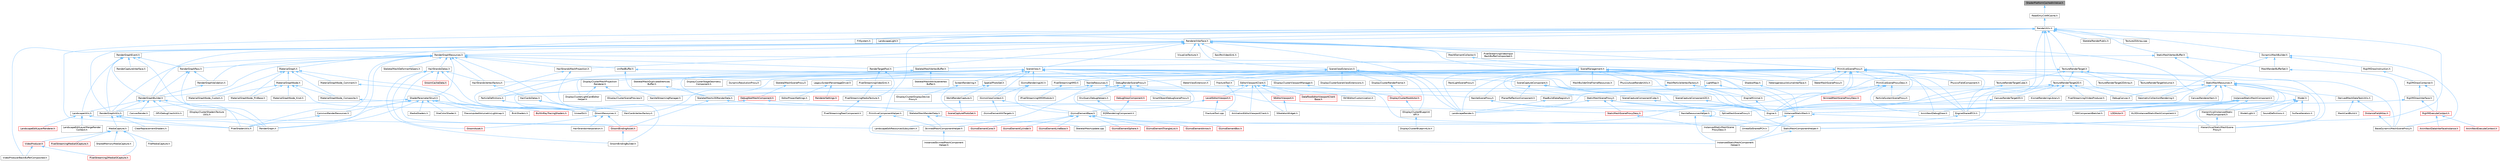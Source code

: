 digraph "ShaderPlatformCachedIniValue.h"
{
 // INTERACTIVE_SVG=YES
 // LATEX_PDF_SIZE
  bgcolor="transparent";
  edge [fontname=Helvetica,fontsize=10,labelfontname=Helvetica,labelfontsize=10];
  node [fontname=Helvetica,fontsize=10,shape=box,height=0.2,width=0.4];
  Node1 [id="Node000001",label="ShaderPlatformCachedIniValue.h",height=0.2,width=0.4,color="gray40", fillcolor="grey60", style="filled", fontcolor="black",tooltip=" "];
  Node1 -> Node2 [id="edge1_Node000001_Node000002",dir="back",color="steelblue1",style="solid",tooltip=" "];
  Node2 [id="Node000002",label="ReadOnlyCVARCache.h",height=0.2,width=0.4,color="grey40", fillcolor="white", style="filled",URL="$d5/d2b/ReadOnlyCVARCache_8h.html",tooltip=" "];
  Node2 -> Node3 [id="edge2_Node000002_Node000003",dir="back",color="steelblue1",style="solid",tooltip=" "];
  Node3 [id="Node000003",label="RenderUtils.h",height=0.2,width=0.4,color="grey40", fillcolor="white", style="filled",URL="$d7/d1b/RenderUtils_8h.html",tooltip=" "];
  Node3 -> Node4 [id="edge3_Node000003_Node000004",dir="back",color="steelblue1",style="solid",tooltip=" "];
  Node4 [id="Node000004",label="DynamicMeshBuilder.h",height=0.2,width=0.4,color="grey40", fillcolor="white", style="filled",URL="$d2/d3c/DynamicMeshBuilder_8h.html",tooltip=" "];
  Node4 -> Node5 [id="edge4_Node000004_Node000005",dir="back",color="steelblue1",style="solid",tooltip=" "];
  Node5 [id="Node000005",label="BaseDynamicMeshSceneProxy.h",height=0.2,width=0.4,color="grey40", fillcolor="white", style="filled",URL="$d2/dee/BaseDynamicMeshSceneProxy_8h.html",tooltip=" "];
  Node4 -> Node6 [id="edge5_Node000004_Node000006",dir="back",color="steelblue1",style="solid",tooltip=" "];
  Node6 [id="Node000006",label="GeometryCollectionRendering.h",height=0.2,width=0.4,color="grey40", fillcolor="white", style="filled",URL="$dc/d68/GeometryCollectionRendering_8h.html",tooltip=" "];
  Node4 -> Node7 [id="edge6_Node000004_Node000007",dir="back",color="steelblue1",style="solid",tooltip=" "];
  Node7 [id="Node000007",label="MeshRenderBufferSet.h",height=0.2,width=0.4,color="grey40", fillcolor="white", style="filled",URL="$de/dc2/MeshRenderBufferSet_8h.html",tooltip=" "];
  Node7 -> Node5 [id="edge7_Node000007_Node000005",dir="back",color="steelblue1",style="solid",tooltip=" "];
  Node4 -> Node8 [id="edge8_Node000004_Node000008",dir="back",color="steelblue1",style="solid",tooltip=" "];
  Node8 [id="Node000008",label="RigVMDrawInstruction.h",height=0.2,width=0.4,color="grey40", fillcolor="white", style="filled",URL="$d3/dd0/RigVMDrawInstruction_8h.html",tooltip=" "];
  Node8 -> Node9 [id="edge9_Node000008_Node000009",dir="back",color="steelblue1",style="solid",tooltip=" "];
  Node9 [id="Node000009",label="RigVMDrawContainer.h",height=0.2,width=0.4,color="grey40", fillcolor="white", style="filled",URL="$da/ddd/RigVMDrawContainer_8h.html",tooltip=" "];
  Node9 -> Node10 [id="edge10_Node000009_Node000010",dir="back",color="steelblue1",style="solid",tooltip=" "];
  Node10 [id="Node000010",label="RigVMDrawInterface.h",height=0.2,width=0.4,color="grey40", fillcolor="white", style="filled",URL="$d2/dd1/RigVMDrawInterface_8h.html",tooltip=" "];
  Node10 -> Node11 [id="edge11_Node000010_Node000011",dir="back",color="steelblue1",style="solid",tooltip=" "];
  Node11 [id="Node000011",label="AnimNextDebugDraw.h",height=0.2,width=0.4,color="grey40", fillcolor="white", style="filled",URL="$dd/de1/AnimNextDebugDraw_8h.html",tooltip=" "];
  Node10 -> Node12 [id="edge12_Node000010_Node000012",dir="back",color="steelblue1",style="solid",tooltip=" "];
  Node12 [id="Node000012",label="RigVMExecuteContext.h",height=0.2,width=0.4,color="red", fillcolor="#FFF0F0", style="filled",URL="$d8/d0d/RigVMExecuteContext_8h.html",tooltip=" "];
  Node12 -> Node13 [id="edge13_Node000012_Node000013",dir="back",color="steelblue1",style="solid",tooltip=" "];
  Node13 [id="Node000013",label="AnimNextDataInterfaceInstance.h",height=0.2,width=0.4,color="red", fillcolor="#FFF0F0", style="filled",URL="$d4/dc0/AnimNextDataInterfaceInstance_8h.html",tooltip=" "];
  Node12 -> Node29 [id="edge14_Node000012_Node000029",dir="back",color="steelblue1",style="solid",tooltip=" "];
  Node29 [id="Node000029",label="AnimNextExecuteContext.h",height=0.2,width=0.4,color="red", fillcolor="#FFF0F0", style="filled",URL="$de/da5/AnimNextExecuteContext_8h.html",tooltip=" "];
  Node9 -> Node12 [id="edge15_Node000009_Node000012",dir="back",color="steelblue1",style="solid",tooltip=" "];
  Node3 -> Node235 [id="edge16_Node000003_Node000235",dir="back",color="steelblue1",style="solid",tooltip=" "];
  Node235 [id="Node000235",label="EngineSharedPCH.h",height=0.2,width=0.4,color="grey40", fillcolor="white", style="filled",URL="$dc/dbb/EngineSharedPCH_8h.html",tooltip=" "];
  Node235 -> Node236 [id="edge17_Node000235_Node000236",dir="back",color="steelblue1",style="solid",tooltip=" "];
  Node236 [id="Node000236",label="UnrealEdSharedPCH.h",height=0.2,width=0.4,color="grey40", fillcolor="white", style="filled",URL="$d1/de6/UnrealEdSharedPCH_8h.html",tooltip=" "];
  Node3 -> Node237 [id="edge18_Node000003_Node000237",dir="back",color="steelblue1",style="solid",tooltip=" "];
  Node237 [id="Node000237",label="FXSystem.h",height=0.2,width=0.4,color="grey40", fillcolor="white", style="filled",URL="$d5/daa/FXSystem_8h.html",tooltip=" "];
  Node3 -> Node238 [id="edge19_Node000003_Node000238",dir="back",color="steelblue1",style="solid",tooltip=" "];
  Node238 [id="Node000238",label="LandscapeLight.h",height=0.2,width=0.4,color="grey40", fillcolor="white", style="filled",URL="$d9/da3/LandscapeLight_8h.html",tooltip=" "];
  Node3 -> Node239 [id="edge20_Node000003_Node000239",dir="back",color="steelblue1",style="solid",tooltip=" "];
  Node239 [id="Node000239",label="MaterialGraph.h",height=0.2,width=0.4,color="grey40", fillcolor="white", style="filled",URL="$dd/d8d/MaterialGraph_8h.html",tooltip=" "];
  Node239 -> Node240 [id="edge21_Node000239_Node000240",dir="back",color="steelblue1",style="solid",tooltip=" "];
  Node240 [id="Node000240",label="MaterialGraphNode.h",height=0.2,width=0.4,color="grey40", fillcolor="white", style="filled",URL="$d7/d89/MaterialGraphNode_8h.html",tooltip=" "];
  Node240 -> Node241 [id="edge22_Node000240_Node000241",dir="back",color="steelblue1",style="solid",tooltip=" "];
  Node241 [id="Node000241",label="MaterialGraphNode_Composite.h",height=0.2,width=0.4,color="grey40", fillcolor="white", style="filled",URL="$d0/d2a/MaterialGraphNode__Composite_8h.html",tooltip=" "];
  Node241 -> Node242 [id="edge23_Node000241_Node000242",dir="back",color="steelblue1",style="solid",tooltip=" "];
  Node242 [id="Node000242",label="UnrealEd.h",height=0.2,width=0.4,color="grey40", fillcolor="white", style="filled",URL="$d2/d5f/UnrealEd_8h.html",tooltip=" "];
  Node240 -> Node243 [id="edge24_Node000240_Node000243",dir="back",color="steelblue1",style="solid",tooltip=" "];
  Node243 [id="Node000243",label="MaterialGraphNode_Custom.h",height=0.2,width=0.4,color="grey40", fillcolor="white", style="filled",URL="$d5/d6c/MaterialGraphNode__Custom_8h.html",tooltip=" "];
  Node240 -> Node244 [id="edge25_Node000240_Node000244",dir="back",color="steelblue1",style="solid",tooltip=" "];
  Node244 [id="Node000244",label="MaterialGraphNode_Knot.h",height=0.2,width=0.4,color="grey40", fillcolor="white", style="filled",URL="$d0/dfe/MaterialGraphNode__Knot_8h.html",tooltip=" "];
  Node240 -> Node245 [id="edge26_Node000240_Node000245",dir="back",color="steelblue1",style="solid",tooltip=" "];
  Node245 [id="Node000245",label="MaterialGraphNode_PinBase.h",height=0.2,width=0.4,color="grey40", fillcolor="white", style="filled",URL="$d5/dda/MaterialGraphNode__PinBase_8h.html",tooltip=" "];
  Node240 -> Node242 [id="edge27_Node000240_Node000242",dir="back",color="steelblue1",style="solid",tooltip=" "];
  Node239 -> Node246 [id="edge28_Node000239_Node000246",dir="back",color="steelblue1",style="solid",tooltip=" "];
  Node246 [id="Node000246",label="MaterialGraphNode_Comment.h",height=0.2,width=0.4,color="grey40", fillcolor="white", style="filled",URL="$da/db6/MaterialGraphNode__Comment_8h.html",tooltip=" "];
  Node246 -> Node242 [id="edge29_Node000246_Node000242",dir="back",color="steelblue1",style="solid",tooltip=" "];
  Node239 -> Node241 [id="edge30_Node000239_Node000241",dir="back",color="steelblue1",style="solid",tooltip=" "];
  Node239 -> Node243 [id="edge31_Node000239_Node000243",dir="back",color="steelblue1",style="solid",tooltip=" "];
  Node239 -> Node245 [id="edge32_Node000239_Node000245",dir="back",color="steelblue1",style="solid",tooltip=" "];
  Node239 -> Node242 [id="edge33_Node000239_Node000242",dir="back",color="steelblue1",style="solid",tooltip=" "];
  Node3 -> Node247 [id="edge34_Node000003_Node000247",dir="back",color="steelblue1",style="solid",tooltip=" "];
  Node247 [id="Node000247",label="PixelShaderUtils.h",height=0.2,width=0.4,color="grey40", fillcolor="white", style="filled",URL="$d1/dc7/PixelShaderUtils_8h.html",tooltip=" "];
  Node3 -> Node248 [id="edge35_Node000003_Node000248",dir="back",color="steelblue1",style="solid",tooltip=" "];
  Node248 [id="Node000248",label="PrimitiveComponentHelper.h",height=0.2,width=0.4,color="grey40", fillcolor="white", style="filled",URL="$d1/d08/PrimitiveComponentHelper_8h.html",tooltip=" "];
  Node248 -> Node249 [id="edge36_Node000248_Node000249",dir="back",color="steelblue1",style="solid",tooltip=" "];
  Node249 [id="Node000249",label="InstancedStaticMeshComponent\lHelper.h",height=0.2,width=0.4,color="grey40", fillcolor="white", style="filled",URL="$dc/dc7/InstancedStaticMeshComponentHelper_8h.html",tooltip=" "];
  Node248 -> Node250 [id="edge37_Node000248_Node000250",dir="back",color="steelblue1",style="solid",tooltip=" "];
  Node250 [id="Node000250",label="SkinnedMeshComponentHelper.h",height=0.2,width=0.4,color="grey40", fillcolor="white", style="filled",URL="$db/d81/SkinnedMeshComponentHelper_8h.html",tooltip=" "];
  Node250 -> Node251 [id="edge38_Node000250_Node000251",dir="back",color="steelblue1",style="solid",tooltip=" "];
  Node251 [id="Node000251",label="InstancedSkinnedMeshComponent\lHelper.h",height=0.2,width=0.4,color="grey40", fillcolor="white", style="filled",URL="$d1/d86/InstancedSkinnedMeshComponentHelper_8h.html",tooltip=" "];
  Node3 -> Node252 [id="edge39_Node000003_Node000252",dir="back",color="steelblue1",style="solid",tooltip=" "];
  Node252 [id="Node000252",label="RendererInterface.h",height=0.2,width=0.4,color="grey40", fillcolor="white", style="filled",URL="$d1/db7/RendererInterface_8h.html",tooltip=" "];
  Node252 -> Node253 [id="edge40_Node000252_Node000253",dir="back",color="steelblue1",style="solid",tooltip=" "];
  Node253 [id="Node000253",label="DebugCanvas.h",height=0.2,width=0.4,color="grey40", fillcolor="white", style="filled",URL="$df/d5a/DebugCanvas_8h.html",tooltip=" "];
  Node252 -> Node254 [id="edge41_Node000252_Node000254",dir="back",color="steelblue1",style="solid",tooltip=" "];
  Node254 [id="Node000254",label="EpicRtcVideoSink.h",height=0.2,width=0.4,color="grey40", fillcolor="white", style="filled",URL="$d1/d21/EpicRtcVideoSink_8h.html",tooltip=" "];
  Node252 -> Node255 [id="edge42_Node000252_Node000255",dir="back",color="steelblue1",style="solid",tooltip=" "];
  Node255 [id="Node000255",label="HairStrandsMeshProjection.h",height=0.2,width=0.4,color="grey40", fillcolor="white", style="filled",URL="$d9/d55/HairStrandsMeshProjection_8h.html",tooltip=" "];
  Node255 -> Node256 [id="edge43_Node000255_Node000256",dir="back",color="steelblue1",style="solid",tooltip=" "];
  Node256 [id="Node000256",label="GroomBindingBuilder.h",height=0.2,width=0.4,color="grey40", fillcolor="white", style="filled",URL="$d2/d2f/GroomBindingBuilder_8h.html",tooltip=" "];
  Node255 -> Node257 [id="edge44_Node000255_Node000257",dir="back",color="steelblue1",style="solid",tooltip=" "];
  Node257 [id="Node000257",label="GroomResources.h",height=0.2,width=0.4,color="grey40", fillcolor="white", style="filled",URL="$d0/d70/GroomResources_8h.html",tooltip=" "];
  Node257 -> Node258 [id="edge45_Node000257_Node000258",dir="back",color="steelblue1",style="solid",tooltip=" "];
  Node258 [id="Node000258",label="GroomAsset.h",height=0.2,width=0.4,color="red", fillcolor="#FFF0F0", style="filled",URL="$d8/df1/GroomAsset_8h.html",tooltip=" "];
  Node257 -> Node265 [id="edge46_Node000257_Node000265",dir="back",color="steelblue1",style="solid",tooltip=" "];
  Node265 [id="Node000265",label="GroomBindingAsset.h",height=0.2,width=0.4,color="red", fillcolor="#FFF0F0", style="filled",URL="$de/d26/GroomBindingAsset_8h.html",tooltip=" "];
  Node265 -> Node256 [id="edge47_Node000265_Node000256",dir="back",color="steelblue1",style="solid",tooltip=" "];
  Node257 -> Node268 [id="edge48_Node000257_Node000268",dir="back",color="steelblue1",style="solid",tooltip=" "];
  Node268 [id="Node000268",label="HairStrandsInterpolation.h",height=0.2,width=0.4,color="grey40", fillcolor="white", style="filled",URL="$de/dab/HairStrandsInterpolation_8h.html",tooltip=" "];
  Node252 -> Node269 [id="edge49_Node000252_Node000269",dir="back",color="steelblue1",style="solid",tooltip=" "];
  Node269 [id="Node000269",label="LandscapeRender.h",height=0.2,width=0.4,color="grey40", fillcolor="white", style="filled",URL="$df/d67/LandscapeRender_8h.html",tooltip=" "];
  Node252 -> Node270 [id="edge50_Node000252_Node000270",dir="back",color="steelblue1",style="solid",tooltip=" "];
  Node270 [id="Node000270",label="MeshElementCollector.h",height=0.2,width=0.4,color="grey40", fillcolor="white", style="filled",URL="$d2/dbe/MeshElementCollector_8h.html",tooltip=" "];
  Node270 -> Node271 [id="edge51_Node000270_Node000271",dir="back",color="steelblue1",style="solid",tooltip=" "];
  Node271 [id="Node000271",label="SceneManagement.h",height=0.2,width=0.4,color="grey40", fillcolor="white", style="filled",URL="$de/db9/SceneManagement_8h.html",tooltip=" "];
  Node271 -> Node272 [id="edge52_Node000271_Node000272",dir="back",color="steelblue1",style="solid",tooltip=" "];
  Node272 [id="Node000272",label="EditorViewportClient.h",height=0.2,width=0.4,color="grey40", fillcolor="white", style="filled",URL="$d4/d41/EditorViewportClient_8h.html",tooltip=" "];
  Node272 -> Node273 [id="edge53_Node000272_Node000273",dir="back",color="steelblue1",style="solid",tooltip=" "];
  Node273 [id="Node000273",label="AnimationEditorViewportClient.h",height=0.2,width=0.4,color="grey40", fillcolor="white", style="filled",URL="$d1/d45/AnimationEditorViewportClient_8h.html",tooltip=" "];
  Node272 -> Node274 [id="edge54_Node000272_Node000274",dir="back",color="steelblue1",style="solid",tooltip=" "];
  Node274 [id="Node000274",label="DataflowEditorViewportClient\lBase.h",height=0.2,width=0.4,color="red", fillcolor="#FFF0F0", style="filled",URL="$d8/ddd/DataflowEditorViewportClientBase_8h.html",tooltip=" "];
  Node272 -> Node277 [id="edge55_Node000272_Node000277",dir="back",color="steelblue1",style="solid",tooltip=" "];
  Node277 [id="Node000277",label="ISCSEditorCustomization.h",height=0.2,width=0.4,color="grey40", fillcolor="white", style="filled",URL="$de/d19/ISCSEditorCustomization_8h.html",tooltip=" "];
  Node272 -> Node278 [id="edge56_Node000272_Node000278",dir="back",color="steelblue1",style="solid",tooltip=" "];
  Node278 [id="Node000278",label="LevelEditorViewport.h",height=0.2,width=0.4,color="red", fillcolor="#FFF0F0", style="filled",URL="$d4/ddf/LevelEditorViewport_8h.html",tooltip=" "];
  Node278 -> Node283 [id="edge57_Node000278_Node000283",dir="back",color="steelblue1",style="solid",tooltip=" "];
  Node283 [id="Node000283",label="FractureTool.cpp",height=0.2,width=0.4,color="grey40", fillcolor="white", style="filled",URL="$dc/d9a/FractureTool_8cpp.html",tooltip=" "];
  Node278 -> Node242 [id="edge58_Node000278_Node000242",dir="back",color="steelblue1",style="solid",tooltip=" "];
  Node272 -> Node284 [id="edge59_Node000272_Node000284",dir="back",color="steelblue1",style="solid",tooltip=" "];
  Node284 [id="Node000284",label="SEditorViewport.h",height=0.2,width=0.4,color="red", fillcolor="#FFF0F0", style="filled",URL="$dd/de0/SEditorViewport_8h.html",tooltip=" "];
  Node284 -> Node294 [id="edge60_Node000284_Node000294",dir="back",color="steelblue1",style="solid",tooltip=" "];
  Node294 [id="Node000294",label="SSkeletonWidget.h",height=0.2,width=0.4,color="grey40", fillcolor="white", style="filled",URL="$dd/da7/SSkeletonWidget_8h.html",tooltip=" "];
  Node272 -> Node294 [id="edge61_Node000272_Node000294",dir="back",color="steelblue1",style="solid",tooltip=" "];
  Node272 -> Node242 [id="edge62_Node000272_Node000242",dir="back",color="steelblue1",style="solid",tooltip=" "];
  Node272 -> Node236 [id="edge63_Node000272_Node000236",dir="back",color="steelblue1",style="solid",tooltip=" "];
  Node271 -> Node295 [id="edge64_Node000271_Node000295",dir="back",color="steelblue1",style="solid",tooltip=" "];
  Node295 [id="Node000295",label="Engine.h",height=0.2,width=0.4,color="grey40", fillcolor="white", style="filled",URL="$d1/d34/Public_2Engine_8h.html",tooltip=" "];
  Node271 -> Node296 [id="edge65_Node000271_Node000296",dir="back",color="steelblue1",style="solid",tooltip=" "];
  Node296 [id="Node000296",label="EngineMinimal.h",height=0.2,width=0.4,color="grey40", fillcolor="white", style="filled",URL="$d0/d2c/EngineMinimal_8h.html",tooltip=" "];
  Node296 -> Node295 [id="edge66_Node000296_Node000295",dir="back",color="steelblue1",style="solid",tooltip=" "];
  Node271 -> Node235 [id="edge67_Node000271_Node000235",dir="back",color="steelblue1",style="solid",tooltip=" "];
  Node271 -> Node297 [id="edge68_Node000271_Node000297",dir="back",color="steelblue1",style="solid",tooltip=" "];
  Node297 [id="Node000297",label="FractureTool.h",height=0.2,width=0.4,color="grey40", fillcolor="white", style="filled",URL="$d4/d30/FractureTool_8h.html",tooltip=" "];
  Node297 -> Node283 [id="edge69_Node000297_Node000283",dir="back",color="steelblue1",style="solid",tooltip=" "];
  Node271 -> Node298 [id="edge70_Node000271_Node000298",dir="back",color="steelblue1",style="solid",tooltip=" "];
  Node298 [id="Node000298",label="HeterogeneousVolumeInterface.h",height=0.2,width=0.4,color="grey40", fillcolor="white", style="filled",URL="$d3/de3/HeterogeneousVolumeInterface_8h.html",tooltip=" "];
  Node271 -> Node269 [id="edge71_Node000271_Node000269",dir="back",color="steelblue1",style="solid",tooltip=" "];
  Node271 -> Node299 [id="edge72_Node000271_Node000299",dir="back",color="steelblue1",style="solid",tooltip=" "];
  Node299 [id="Node000299",label="LightMap.h",height=0.2,width=0.4,color="grey40", fillcolor="white", style="filled",URL="$d1/d76/LightMap_8h.html",tooltip=" "];
  Node299 -> Node300 [id="edge73_Node000299_Node000300",dir="back",color="steelblue1",style="solid",tooltip=" "];
  Node300 [id="Node000300",label="InstancedStaticMesh.h",height=0.2,width=0.4,color="grey40", fillcolor="white", style="filled",URL="$dd/d89/InstancedStaticMesh_8h.html",tooltip=" "];
  Node300 -> Node301 [id="edge74_Node000300_Node000301",dir="back",color="steelblue1",style="solid",tooltip=" "];
  Node301 [id="Node000301",label="HierarchicalStaticMeshScene\lProxy.h",height=0.2,width=0.4,color="grey40", fillcolor="white", style="filled",URL="$d3/d4d/HierarchicalStaticMeshSceneProxy_8h.html",tooltip=" "];
  Node300 -> Node249 [id="edge75_Node000300_Node000249",dir="back",color="steelblue1",style="solid",tooltip=" "];
  Node300 -> Node302 [id="edge76_Node000300_Node000302",dir="back",color="steelblue1",style="solid",tooltip=" "];
  Node302 [id="Node000302",label="InstancedStaticMeshScene\lProxyDesc.h",height=0.2,width=0.4,color="grey40", fillcolor="white", style="filled",URL="$db/dcf/InstancedStaticMeshSceneProxyDesc_8h.html",tooltip=" "];
  Node299 -> Node303 [id="edge77_Node000299_Node000303",dir="back",color="steelblue1",style="solid",tooltip=" "];
  Node303 [id="Node000303",label="MapBuildDataRegistry.h",height=0.2,width=0.4,color="grey40", fillcolor="white", style="filled",URL="$df/dac/MapBuildDataRegistry_8h.html",tooltip=" "];
  Node303 -> Node269 [id="edge78_Node000303_Node000269",dir="back",color="steelblue1",style="solid",tooltip=" "];
  Node271 -> Node304 [id="edge79_Node000271_Node000304",dir="back",color="steelblue1",style="solid",tooltip=" "];
  Node304 [id="Node000304",label="MeshBuilderOneFrameResources.h",height=0.2,width=0.4,color="grey40", fillcolor="white", style="filled",URL="$df/d7c/MeshBuilderOneFrameResources_8h.html",tooltip=" "];
  Node271 -> Node305 [id="edge80_Node000271_Node000305",dir="back",color="steelblue1",style="solid",tooltip=" "];
  Node305 [id="Node000305",label="MeshParticleVertexFactory.h",height=0.2,width=0.4,color="grey40", fillcolor="white", style="filled",URL="$d5/d83/MeshParticleVertexFactory_8h.html",tooltip=" "];
  Node305 -> Node295 [id="edge81_Node000305_Node000295",dir="back",color="steelblue1",style="solid",tooltip=" "];
  Node305 -> Node296 [id="edge82_Node000305_Node000296",dir="back",color="steelblue1",style="solid",tooltip=" "];
  Node305 -> Node306 [id="edge83_Node000305_Node000306",dir="back",color="steelblue1",style="solid",tooltip=" "];
  Node306 [id="Node000306",label="ParticleDefinitions.h",height=0.2,width=0.4,color="grey40", fillcolor="white", style="filled",URL="$db/dde/ParticleDefinitions_8h.html",tooltip=" "];
  Node306 -> Node242 [id="edge84_Node000306_Node000242",dir="back",color="steelblue1",style="solid",tooltip=" "];
  Node271 -> Node307 [id="edge85_Node000271_Node000307",dir="back",color="steelblue1",style="solid",tooltip=" "];
  Node307 [id="Node000307",label="NaniteResources.h",height=0.2,width=0.4,color="grey40", fillcolor="white", style="filled",URL="$d7/d8b/NaniteResources_8h.html",tooltip=" "];
  Node307 -> Node308 [id="edge86_Node000307_Node000308",dir="back",color="steelblue1",style="solid",tooltip=" "];
  Node308 [id="Node000308",label="NaniteSceneProxy.h",height=0.2,width=0.4,color="grey40", fillcolor="white", style="filled",URL="$de/dae/NaniteSceneProxy_8h.html",tooltip=" "];
  Node308 -> Node309 [id="edge87_Node000308_Node000309",dir="back",color="steelblue1",style="solid",tooltip=" "];
  Node309 [id="Node000309",label="NaniteResourcesHelper.h",height=0.2,width=0.4,color="grey40", fillcolor="white", style="filled",URL="$dc/d48/NaniteResourcesHelper_8h.html",tooltip=" "];
  Node309 -> Node249 [id="edge88_Node000309_Node000249",dir="back",color="steelblue1",style="solid",tooltip=" "];
  Node309 -> Node309 [id="edge89_Node000309_Node000309",dir="back",color="steelblue1",style="solid",tooltip=" "];
  Node309 -> Node310 [id="edge90_Node000309_Node000310",dir="back",color="steelblue1",style="solid",tooltip=" "];
  Node310 [id="Node000310",label="StaticMeshComponentHelper.h",height=0.2,width=0.4,color="grey40", fillcolor="white", style="filled",URL="$dc/dc1/StaticMeshComponentHelper_8h.html",tooltip=" "];
  Node310 -> Node249 [id="edge91_Node000310_Node000249",dir="back",color="steelblue1",style="solid",tooltip=" "];
  Node308 -> Node311 [id="edge92_Node000308_Node000311",dir="back",color="steelblue1",style="solid",tooltip=" "];
  Node311 [id="Node000311",label="SplineMeshSceneProxy.h",height=0.2,width=0.4,color="grey40", fillcolor="white", style="filled",URL="$dd/dcb/SplineMeshSceneProxy_8h.html",tooltip=" "];
  Node307 -> Node312 [id="edge93_Node000307_Node000312",dir="back",color="steelblue1",style="solid",tooltip=" "];
  Node312 [id="Node000312",label="NaniteStreamingManager.h",height=0.2,width=0.4,color="grey40", fillcolor="white", style="filled",URL="$d2/d3f/NaniteStreamingManager_8h.html",tooltip=" "];
  Node307 -> Node250 [id="edge94_Node000307_Node000250",dir="back",color="steelblue1",style="solid",tooltip=" "];
  Node307 -> Node313 [id="edge95_Node000307_Node000313",dir="back",color="steelblue1",style="solid",tooltip=" "];
  Node313 [id="Node000313",label="StaticMeshSceneProxyDesc.h",height=0.2,width=0.4,color="red", fillcolor="#FFF0F0", style="filled",URL="$d0/d31/StaticMeshSceneProxyDesc_8h.html",tooltip=" "];
  Node313 -> Node302 [id="edge96_Node000313_Node000302",dir="back",color="steelblue1",style="solid",tooltip=" "];
  Node271 -> Node306 [id="edge97_Node000271_Node000306",dir="back",color="steelblue1",style="solid",tooltip=" "];
  Node271 -> Node315 [id="edge98_Node000271_Node000315",dir="back",color="steelblue1",style="solid",tooltip=" "];
  Node315 [id="Node000315",label="PhysicsAssetRenderUtils.h",height=0.2,width=0.4,color="grey40", fillcolor="white", style="filled",URL="$d2/dee/PhysicsAssetRenderUtils_8h.html",tooltip=" "];
  Node271 -> Node316 [id="edge99_Node000271_Node000316",dir="back",color="steelblue1",style="solid",tooltip=" "];
  Node316 [id="Node000316",label="RectLightSceneProxy.h",height=0.2,width=0.4,color="grey40", fillcolor="white", style="filled",URL="$d4/d78/RectLightSceneProxy_8h.html",tooltip=" "];
  Node271 -> Node317 [id="edge100_Node000271_Node000317",dir="back",color="steelblue1",style="solid",tooltip=" "];
  Node317 [id="Node000317",label="ShadowMap.h",height=0.2,width=0.4,color="grey40", fillcolor="white", style="filled",URL="$d1/ddb/ShadowMap_8h.html",tooltip=" "];
  Node317 -> Node300 [id="edge101_Node000317_Node000300",dir="back",color="steelblue1",style="solid",tooltip=" "];
  Node271 -> Node318 [id="edge102_Node000271_Node000318",dir="back",color="steelblue1",style="solid",tooltip=" "];
  Node318 [id="Node000318",label="StaticMeshResources.h",height=0.2,width=0.4,color="grey40", fillcolor="white", style="filled",URL="$d0/db7/StaticMeshResources_8h.html",tooltip=" "];
  Node318 -> Node319 [id="edge103_Node000318_Node000319",dir="back",color="steelblue1",style="solid",tooltip=" "];
  Node319 [id="Node000319",label="CanvasRendererItem.h",height=0.2,width=0.4,color="grey40", fillcolor="white", style="filled",URL="$d7/d93/CanvasRendererItem_8h.html",tooltip=" "];
  Node318 -> Node320 [id="edge104_Node000318_Node000320",dir="back",color="steelblue1",style="solid",tooltip=" "];
  Node320 [id="Node000320",label="DerivedMeshDataTaskUtils.h",height=0.2,width=0.4,color="grey40", fillcolor="white", style="filled",URL="$d2/d98/DerivedMeshDataTaskUtils_8h.html",tooltip=" "];
  Node320 -> Node321 [id="edge105_Node000320_Node000321",dir="back",color="steelblue1",style="solid",tooltip=" "];
  Node321 [id="Node000321",label="DistanceFieldAtlas.h",height=0.2,width=0.4,color="red", fillcolor="#FFF0F0", style="filled",URL="$df/def/DistanceFieldAtlas_8h.html",tooltip=" "];
  Node321 -> Node5 [id="edge106_Node000321_Node000005",dir="back",color="steelblue1",style="solid",tooltip=" "];
  Node320 -> Node393 [id="edge107_Node000320_Node000393",dir="back",color="steelblue1",style="solid",tooltip=" "];
  Node393 [id="Node000393",label="MeshCardBuild.h",height=0.2,width=0.4,color="grey40", fillcolor="white", style="filled",URL="$d8/df6/MeshCardBuild_8h.html",tooltip=" "];
  Node318 -> Node6 [id="edge108_Node000318_Node000006",dir="back",color="steelblue1",style="solid",tooltip=" "];
  Node318 -> Node394 [id="edge109_Node000318_Node000394",dir="back",color="steelblue1",style="solid",tooltip=" "];
  Node394 [id="Node000394",label="HierarchicalInstancedStatic\lMeshComponent.h",height=0.2,width=0.4,color="grey40", fillcolor="white", style="filled",URL="$d3/ddb/HierarchicalInstancedStaticMeshComponent_8h.html",tooltip=" "];
  Node394 -> Node301 [id="edge110_Node000394_Node000301",dir="back",color="steelblue1",style="solid",tooltip=" "];
  Node318 -> Node301 [id="edge111_Node000318_Node000301",dir="back",color="steelblue1",style="solid",tooltip=" "];
  Node318 -> Node300 [id="edge112_Node000318_Node000300",dir="back",color="steelblue1",style="solid",tooltip=" "];
  Node318 -> Node395 [id="edge113_Node000318_Node000395",dir="back",color="steelblue1",style="solid",tooltip=" "];
  Node395 [id="Node000395",label="InstancedStaticMeshComponent.h",height=0.2,width=0.4,color="grey40", fillcolor="white", style="filled",URL="$d8/d5d/InstancedStaticMeshComponent_8h.html",tooltip=" "];
  Node395 -> Node295 [id="edge114_Node000395_Node000295",dir="back",color="steelblue1",style="solid",tooltip=" "];
  Node395 -> Node396 [id="edge115_Node000395_Node000396",dir="back",color="steelblue1",style="solid",tooltip=" "];
  Node396 [id="Node000396",label="HLODInstancedStaticMeshComponent.h",height=0.2,width=0.4,color="grey40", fillcolor="white", style="filled",URL="$dd/d88/HLODInstancedStaticMeshComponent_8h.html",tooltip=" "];
  Node395 -> Node394 [id="edge116_Node000395_Node000394",dir="back",color="steelblue1",style="solid",tooltip=" "];
  Node395 -> Node301 [id="edge117_Node000395_Node000301",dir="back",color="steelblue1",style="solid",tooltip=" "];
  Node395 -> Node397 [id="edge118_Node000395_Node000397",dir="back",color="steelblue1",style="solid",tooltip=" "];
  Node397 [id="Node000397",label="ISMComponentBatcher.h",height=0.2,width=0.4,color="grey40", fillcolor="white", style="filled",URL="$d8/def/ISMComponentBatcher_8h.html",tooltip=" "];
  Node395 -> Node300 [id="edge119_Node000395_Node000300",dir="back",color="steelblue1",style="solid",tooltip=" "];
  Node395 -> Node398 [id="edge120_Node000395_Node000398",dir="back",color="steelblue1",style="solid",tooltip=" "];
  Node398 [id="Node000398",label="LODActor.h",height=0.2,width=0.4,color="red", fillcolor="#FFF0F0", style="filled",URL="$df/de0/LODActor_8h.html",tooltip=" "];
  Node318 -> Node269 [id="edge121_Node000318_Node000269",dir="back",color="steelblue1",style="solid",tooltip=" "];
  Node318 -> Node401 [id="edge122_Node000318_Node000401",dir="back",color="steelblue1",style="solid",tooltip=" "];
  Node401 [id="Node000401",label="Model.h",height=0.2,width=0.4,color="grey40", fillcolor="white", style="filled",URL="$dd/d63/Public_2Model_8h.html",tooltip=" "];
  Node401 -> Node295 [id="edge123_Node000401_Node000295",dir="back",color="steelblue1",style="solid",tooltip=" "];
  Node401 -> Node235 [id="edge124_Node000401_Node000235",dir="back",color="steelblue1",style="solid",tooltip=" "];
  Node401 -> Node402 [id="edge125_Node000401_Node000402",dir="back",color="steelblue1",style="solid",tooltip=" "];
  Node402 [id="Node000402",label="ModelLight.h",height=0.2,width=0.4,color="grey40", fillcolor="white", style="filled",URL="$d2/d80/ModelLight_8h.html",tooltip=" "];
  Node401 -> Node403 [id="edge126_Node000401_Node000403",dir="back",color="steelblue1",style="solid",tooltip=" "];
  Node403 [id="Node000403",label="SoundDefinitions.h",height=0.2,width=0.4,color="grey40", fillcolor="white", style="filled",URL="$d4/da9/SoundDefinitions_8h.html",tooltip=" "];
  Node401 -> Node404 [id="edge127_Node000401_Node000404",dir="back",color="steelblue1",style="solid",tooltip=" "];
  Node404 [id="Node000404",label="SurfaceIterators.h",height=0.2,width=0.4,color="grey40", fillcolor="white", style="filled",URL="$da/de6/SurfaceIterators_8h.html",tooltip=" "];
  Node318 -> Node405 [id="edge128_Node000318_Node000405",dir="back",color="steelblue1",style="solid",tooltip=" "];
  Node405 [id="Node000405",label="SkeletalMeshLODRenderData.h",height=0.2,width=0.4,color="grey40", fillcolor="white", style="filled",URL="$d0/d5a/SkeletalMeshLODRenderData_8h.html",tooltip=" "];
  Node405 -> Node265 [id="edge129_Node000405_Node000265",dir="back",color="steelblue1",style="solid",tooltip=" "];
  Node405 -> Node406 [id="edge130_Node000405_Node000406",dir="back",color="steelblue1",style="solid",tooltip=" "];
  Node406 [id="Node000406",label="SkeletalMeshRenderData.h",height=0.2,width=0.4,color="grey40", fillcolor="white", style="filled",URL="$d9/d14/SkeletalMeshRenderData_8h.html",tooltip=" "];
  Node406 -> Node407 [id="edge131_Node000406_Node000407",dir="back",color="steelblue1",style="solid",tooltip=" "];
  Node407 [id="Node000407",label="SkeletalMeshUpdate.cpp",height=0.2,width=0.4,color="grey40", fillcolor="white", style="filled",URL="$db/d45/SkeletalMeshUpdate_8cpp.html",tooltip=" "];
  Node406 -> Node250 [id="edge132_Node000406_Node000250",dir="back",color="steelblue1",style="solid",tooltip=" "];
  Node318 -> Node311 [id="edge133_Node000318_Node000311",dir="back",color="steelblue1",style="solid",tooltip=" "];
  Node318 -> Node310 [id="edge134_Node000318_Node000310",dir="back",color="steelblue1",style="solid",tooltip=" "];
  Node271 -> Node408 [id="edge135_Node000271_Node000408",dir="back",color="steelblue1",style="solid",tooltip=" "];
  Node408 [id="Node000408",label="StaticMeshSceneProxy.h",height=0.2,width=0.4,color="grey40", fillcolor="white", style="filled",URL="$d8/d6d/StaticMeshSceneProxy_8h.html",tooltip=" "];
  Node408 -> Node300 [id="edge136_Node000408_Node000300",dir="back",color="steelblue1",style="solid",tooltip=" "];
  Node408 -> Node269 [id="edge137_Node000408_Node000269",dir="back",color="steelblue1",style="solid",tooltip=" "];
  Node408 -> Node311 [id="edge138_Node000408_Node000311",dir="back",color="steelblue1",style="solid",tooltip=" "];
  Node408 -> Node310 [id="edge139_Node000408_Node000310",dir="back",color="steelblue1",style="solid",tooltip=" "];
  Node408 -> Node313 [id="edge140_Node000408_Node000313",dir="back",color="steelblue1",style="solid",tooltip=" "];
  Node252 -> Node409 [id="edge141_Node000252_Node000409",dir="back",color="steelblue1",style="solid",tooltip=" "];
  Node409 [id="Node000409",label="PixelStreamingVideoInput\lBackBufferComposited.h",height=0.2,width=0.4,color="grey40", fillcolor="white", style="filled",URL="$d8/d36/PixelStreamingVideoInputBackBufferComposited_8h.html",tooltip=" "];
  Node252 -> Node410 [id="edge142_Node000252_Node000410",dir="back",color="steelblue1",style="solid",tooltip=" "];
  Node410 [id="Node000410",label="PrimitiveSceneProxy.h",height=0.2,width=0.4,color="grey40", fillcolor="white", style="filled",URL="$dc/d1e/PrimitiveSceneProxy_8h.html",tooltip=" "];
  Node410 -> Node11 [id="edge143_Node000410_Node000011",dir="back",color="steelblue1",style="solid",tooltip=" "];
  Node410 -> Node5 [id="edge144_Node000410_Node000005",dir="back",color="steelblue1",style="solid",tooltip=" "];
  Node410 -> Node411 [id="edge145_Node000410_Node000411",dir="back",color="steelblue1",style="solid",tooltip=" "];
  Node411 [id="Node000411",label="DebugRenderSceneProxy.h",height=0.2,width=0.4,color="grey40", fillcolor="white", style="filled",URL="$dc/db2/DebugRenderSceneProxy_8h.html",tooltip=" "];
  Node411 -> Node412 [id="edge146_Node000411_Node000412",dir="back",color="steelblue1",style="solid",tooltip=" "];
  Node412 [id="Node000412",label="DebugDrawComponent.h",height=0.2,width=0.4,color="red", fillcolor="#FFF0F0", style="filled",URL="$d9/dae/DebugDrawComponent_8h.html",tooltip=" "];
  Node412 -> Node413 [id="edge147_Node000412_Node000413",dir="back",color="steelblue1",style="solid",tooltip=" "];
  Node413 [id="Node000413",label="EQSRenderingComponent.h",height=0.2,width=0.4,color="grey40", fillcolor="white", style="filled",URL="$df/d63/EQSRenderingComponent_8h.html",tooltip=" "];
  Node411 -> Node413 [id="edge148_Node000411_Node000413",dir="back",color="steelblue1",style="solid",tooltip=" "];
  Node411 -> Node416 [id="edge149_Node000411_Node000416",dir="back",color="steelblue1",style="solid",tooltip=" "];
  Node416 [id="Node000416",label="EnvQueryDebugHelpers.h",height=0.2,width=0.4,color="grey40", fillcolor="white", style="filled",URL="$de/dda/EnvQueryDebugHelpers_8h.html",tooltip=" "];
  Node416 -> Node413 [id="edge150_Node000416_Node000413",dir="back",color="steelblue1",style="solid",tooltip=" "];
  Node411 -> Node417 [id="edge151_Node000411_Node000417",dir="back",color="steelblue1",style="solid",tooltip=" "];
  Node417 [id="Node000417",label="SmartObjectDebugSceneProxy.h",height=0.2,width=0.4,color="grey40", fillcolor="white", style="filled",URL="$dd/df5/SmartObjectDebugSceneProxy_8h.html",tooltip=" "];
  Node410 -> Node295 [id="edge152_Node000410_Node000295",dir="back",color="steelblue1",style="solid",tooltip=" "];
  Node410 -> Node296 [id="edge153_Node000410_Node000296",dir="back",color="steelblue1",style="solid",tooltip=" "];
  Node410 -> Node235 [id="edge154_Node000410_Node000235",dir="back",color="steelblue1",style="solid",tooltip=" "];
  Node410 -> Node6 [id="edge155_Node000410_Node000006",dir="back",color="steelblue1",style="solid",tooltip=" "];
  Node410 -> Node418 [id="edge156_Node000410_Node000418",dir="back",color="steelblue1",style="solid",tooltip=" "];
  Node418 [id="Node000418",label="HairCardsVertexFactory.h",height=0.2,width=0.4,color="grey40", fillcolor="white", style="filled",URL="$de/d8e/HairCardsVertexFactory_8h.html",tooltip=" "];
  Node410 -> Node419 [id="edge157_Node000410_Node000419",dir="back",color="steelblue1",style="solid",tooltip=" "];
  Node419 [id="Node000419",label="HairStrandsVertexFactory.h",height=0.2,width=0.4,color="grey40", fillcolor="white", style="filled",URL="$d0/d1c/HairStrandsVertexFactory_8h.html",tooltip=" "];
  Node419 -> Node420 [id="edge158_Node000419_Node000420",dir="back",color="steelblue1",style="solid",tooltip=" "];
  Node420 [id="Node000420",label="HairCardsDatas.h",height=0.2,width=0.4,color="grey40", fillcolor="white", style="filled",URL="$da/d01/HairCardsDatas_8h.html",tooltip=" "];
  Node420 -> Node257 [id="edge159_Node000420_Node000257",dir="back",color="steelblue1",style="solid",tooltip=" "];
  Node420 -> Node418 [id="edge160_Node000420_Node000418",dir="back",color="steelblue1",style="solid",tooltip=" "];
  Node410 -> Node298 [id="edge161_Node000410_Node000298",dir="back",color="steelblue1",style="solid",tooltip=" "];
  Node410 -> Node301 [id="edge162_Node000410_Node000301",dir="back",color="steelblue1",style="solid",tooltip=" "];
  Node410 -> Node269 [id="edge163_Node000410_Node000269",dir="back",color="steelblue1",style="solid",tooltip=" "];
  Node410 -> Node308 [id="edge164_Node000410_Node000308",dir="back",color="steelblue1",style="solid",tooltip=" "];
  Node410 -> Node421 [id="edge165_Node000410_Node000421",dir="back",color="steelblue1",style="solid",tooltip=" "];
  Node421 [id="Node000421",label="ParticleSystemSceneProxy.h",height=0.2,width=0.4,color="grey40", fillcolor="white", style="filled",URL="$dd/d25/ParticleSystemSceneProxy_8h.html",tooltip=" "];
  Node410 -> Node422 [id="edge166_Node000410_Node000422",dir="back",color="steelblue1",style="solid",tooltip=" "];
  Node422 [id="Node000422",label="PhysicsFieldComponent.h",height=0.2,width=0.4,color="grey40", fillcolor="white", style="filled",URL="$dd/d76/PhysicsFieldComponent_8h.html",tooltip=" "];
  Node410 -> Node423 [id="edge167_Node000410_Node000423",dir="back",color="steelblue1",style="solid",tooltip=" "];
  Node423 [id="Node000423",label="PrimitiveSceneProxyDesc.h",height=0.2,width=0.4,color="grey40", fillcolor="white", style="filled",URL="$d8/d20/PrimitiveSceneProxyDesc_8h.html",tooltip=" "];
  Node423 -> Node11 [id="edge168_Node000423_Node000011",dir="back",color="steelblue1",style="solid",tooltip=" "];
  Node423 -> Node421 [id="edge169_Node000423_Node000421",dir="back",color="steelblue1",style="solid",tooltip=" "];
  Node423 -> Node424 [id="edge170_Node000423_Node000424",dir="back",color="steelblue1",style="solid",tooltip=" "];
  Node424 [id="Node000424",label="SkinnedMeshSceneProxyDesc.h",height=0.2,width=0.4,color="red", fillcolor="#FFF0F0", style="filled",URL="$dd/d6b/SkinnedMeshSceneProxyDesc_8h.html",tooltip=" "];
  Node423 -> Node313 [id="edge171_Node000423_Node000313",dir="back",color="steelblue1",style="solid",tooltip=" "];
  Node410 -> Node428 [id="edge172_Node000410_Node000428",dir="back",color="steelblue1",style="solid",tooltip=" "];
  Node428 [id="Node000428",label="SkeletalMeshSceneProxy.h",height=0.2,width=0.4,color="grey40", fillcolor="white", style="filled",URL="$de/de8/SkeletalMeshSceneProxy_8h.html",tooltip=" "];
  Node428 -> Node429 [id="edge173_Node000428_Node000429",dir="back",color="steelblue1",style="solid",tooltip=" "];
  Node429 [id="Node000429",label="DebugSkelMeshComponent.h",height=0.2,width=0.4,color="red", fillcolor="#FFF0F0", style="filled",URL="$d5/d33/DebugSkelMeshComponent_8h.html",tooltip=" "];
  Node429 -> Node273 [id="edge174_Node000429_Node000273",dir="back",color="steelblue1",style="solid",tooltip=" "];
  Node429 -> Node242 [id="edge175_Node000429_Node000242",dir="back",color="steelblue1",style="solid",tooltip=" "];
  Node410 -> Node408 [id="edge176_Node000410_Node000408",dir="back",color="steelblue1",style="solid",tooltip=" "];
  Node410 -> Node431 [id="edge177_Node000410_Node000431",dir="back",color="steelblue1",style="solid",tooltip=" "];
  Node431 [id="Node000431",label="WaterMeshSceneProxy.h",height=0.2,width=0.4,color="grey40", fillcolor="white", style="filled",URL="$d2/d6c/WaterMeshSceneProxy_8h.html",tooltip=" "];
  Node252 -> Node432 [id="edge178_Node000252_Node000432",dir="back",color="steelblue1",style="solid",tooltip=" "];
  Node432 [id="Node000432",label="RenderGraphBuilder.h",height=0.2,width=0.4,color="grey40", fillcolor="white", style="filled",URL="$d4/d7b/RenderGraphBuilder_8h.html",tooltip=" "];
  Node432 -> Node433 [id="edge179_Node000432_Node000433",dir="back",color="steelblue1",style="solid",tooltip=" "];
  Node433 [id="Node000433",label="CanvasRender.h",height=0.2,width=0.4,color="grey40", fillcolor="white", style="filled",URL="$d8/d32/CanvasRender_8h.html",tooltip=" "];
  Node432 -> Node434 [id="edge180_Node000432_Node000434",dir="back",color="steelblue1",style="solid",tooltip=" "];
  Node434 [id="Node000434",label="GPUDebugCrashUtils.h",height=0.2,width=0.4,color="grey40", fillcolor="white", style="filled",URL="$d4/df2/GPUDebugCrashUtils_8h.html",tooltip=" "];
  Node432 -> Node435 [id="edge181_Node000432_Node000435",dir="back",color="steelblue1",style="solid",tooltip=" "];
  Node435 [id="Node000435",label="IDisplayClusterShadersTexture\lUtils.h",height=0.2,width=0.4,color="grey40", fillcolor="white", style="filled",URL="$d3/d83/IDisplayClusterShadersTextureUtils_8h.html",tooltip=" "];
  Node432 -> Node436 [id="edge182_Node000432_Node000436",dir="back",color="steelblue1",style="solid",tooltip=" "];
  Node436 [id="Node000436",label="LandscapeUtils.h",height=0.2,width=0.4,color="grey40", fillcolor="white", style="filled",URL="$d0/dc0/LandscapeUtils_8h.html",tooltip=" "];
  Node436 -> Node437 [id="edge183_Node000436_Node000437",dir="back",color="steelblue1",style="solid",tooltip=" "];
  Node437 [id="Node000437",label="LandscapeEditLayerMergeRender\lContext.h",height=0.2,width=0.4,color="grey40", fillcolor="white", style="filled",URL="$d1/d40/LandscapeEditLayerMergeRenderContext_8h.html",tooltip=" "];
  Node436 -> Node438 [id="edge184_Node000436_Node000438",dir="back",color="steelblue1",style="solid",tooltip=" "];
  Node438 [id="Node000438",label="LandscapeEditLayerRenderer.h",height=0.2,width=0.4,color="red", fillcolor="#FFF0F0", style="filled",URL="$d4/ddf/LandscapeEditLayerRenderer_8h.html",tooltip=" "];
  Node436 -> Node446 [id="edge185_Node000436_Node000446",dir="back",color="steelblue1",style="solid",tooltip=" "];
  Node446 [id="Node000446",label="LandscapeEditResourcesSubsystem.h",height=0.2,width=0.4,color="grey40", fillcolor="white", style="filled",URL="$db/d28/LandscapeEditResourcesSubsystem_8h.html",tooltip=" "];
  Node432 -> Node447 [id="edge186_Node000432_Node000447",dir="back",color="steelblue1",style="solid",tooltip=" "];
  Node447 [id="Node000447",label="RenderGraph.h",height=0.2,width=0.4,color="grey40", fillcolor="white", style="filled",URL="$d7/dd9/RenderGraph_8h.html",tooltip=" "];
  Node432 -> Node448 [id="edge187_Node000432_Node000448",dir="back",color="steelblue1",style="solid",tooltip=" "];
  Node448 [id="Node000448",label="RenderGraphUtils.h",height=0.2,width=0.4,color="grey40", fillcolor="white", style="filled",URL="$d6/d45/RenderGraphUtils_8h.html",tooltip=" "];
  Node448 -> Node449 [id="edge188_Node000448_Node000449",dir="back",color="steelblue1",style="solid",tooltip=" "];
  Node449 [id="Node000449",label="ClearReplacementShaders.h",height=0.2,width=0.4,color="grey40", fillcolor="white", style="filled",URL="$d9/d4e/ClearReplacementShaders_8h.html",tooltip=" "];
  Node448 -> Node450 [id="edge189_Node000448_Node000450",dir="back",color="steelblue1",style="solid",tooltip=" "];
  Node450 [id="Node000450",label="MediaCapture.h",height=0.2,width=0.4,color="grey40", fillcolor="white", style="filled",URL="$d2/d9c/MediaCapture_8h.html",tooltip=" "];
  Node450 -> Node451 [id="edge190_Node000450_Node000451",dir="back",color="steelblue1",style="solid",tooltip=" "];
  Node451 [id="Node000451",label="FileMediaCapture.h",height=0.2,width=0.4,color="grey40", fillcolor="white", style="filled",URL="$da/d0b/FileMediaCapture_8h.html",tooltip=" "];
  Node450 -> Node452 [id="edge191_Node000450_Node000452",dir="back",color="steelblue1",style="solid",tooltip=" "];
  Node452 [id="Node000452",label="PixelStreaming2MediaIOCapture.h",height=0.2,width=0.4,color="red", fillcolor="#FFF0F0", style="filled",URL="$d3/d67/PixelStreaming2MediaIOCapture_8h.html",tooltip=" "];
  Node450 -> Node454 [id="edge192_Node000450_Node000454",dir="back",color="steelblue1",style="solid",tooltip=" "];
  Node454 [id="Node000454",label="PixelStreamingMediaIOCapture.h",height=0.2,width=0.4,color="red", fillcolor="#FFF0F0", style="filled",URL="$df/dfa/PixelStreamingMediaIOCapture_8h.html",tooltip=" "];
  Node450 -> Node456 [id="edge193_Node000450_Node000456",dir="back",color="steelblue1",style="solid",tooltip=" "];
  Node456 [id="Node000456",label="SharedMemoryMediaCapture.h",height=0.2,width=0.4,color="grey40", fillcolor="white", style="filled",URL="$d7/d60/SharedMemoryMediaCapture_8h.html",tooltip=" "];
  Node450 -> Node457 [id="edge194_Node000450_Node000457",dir="back",color="steelblue1",style="solid",tooltip=" "];
  Node457 [id="Node000457",label="VideoProducer.h",height=0.2,width=0.4,color="red", fillcolor="#FFF0F0", style="filled",URL="$da/d79/VideoProducer_8h.html",tooltip=" "];
  Node457 -> Node452 [id="edge195_Node000457_Node000452",dir="back",color="steelblue1",style="solid",tooltip=" "];
  Node457 -> Node464 [id="edge196_Node000457_Node000464",dir="back",color="steelblue1",style="solid",tooltip=" "];
  Node464 [id="Node000464",label="VideoProducerBackBufferComposited.h",height=0.2,width=0.4,color="grey40", fillcolor="white", style="filled",URL="$d5/d3e/VideoProducerBackBufferComposited_8h.html",tooltip=" "];
  Node448 -> Node247 [id="edge197_Node000448_Node000247",dir="back",color="steelblue1",style="solid",tooltip=" "];
  Node448 -> Node447 [id="edge198_Node000448_Node000447",dir="back",color="steelblue1",style="solid",tooltip=" "];
  Node252 -> Node468 [id="edge199_Node000252_Node000468",dir="back",color="steelblue1",style="solid",tooltip=" "];
  Node468 [id="Node000468",label="RenderGraphEvent.h",height=0.2,width=0.4,color="grey40", fillcolor="white", style="filled",URL="$db/dbb/RenderGraphEvent_8h.html",tooltip=" "];
  Node468 -> Node436 [id="edge200_Node000468_Node000436",dir="back",color="steelblue1",style="solid",tooltip=" "];
  Node468 -> Node247 [id="edge201_Node000468_Node000247",dir="back",color="steelblue1",style="solid",tooltip=" "];
  Node468 -> Node469 [id="edge202_Node000468_Node000469",dir="back",color="steelblue1",style="solid",tooltip=" "];
  Node469 [id="Node000469",label="RenderCaptureInterface.h",height=0.2,width=0.4,color="grey40", fillcolor="white", style="filled",URL="$da/da8/RenderCaptureInterface_8h.html",tooltip=" "];
  Node468 -> Node432 [id="edge203_Node000468_Node000432",dir="back",color="steelblue1",style="solid",tooltip=" "];
  Node468 -> Node470 [id="edge204_Node000468_Node000470",dir="back",color="steelblue1",style="solid",tooltip=" "];
  Node470 [id="Node000470",label="RenderGraphPass.h",height=0.2,width=0.4,color="grey40", fillcolor="white", style="filled",URL="$de/d49/RenderGraphPass_8h.html",tooltip=" "];
  Node470 -> Node447 [id="edge205_Node000470_Node000447",dir="back",color="steelblue1",style="solid",tooltip=" "];
  Node470 -> Node432 [id="edge206_Node000470_Node000432",dir="back",color="steelblue1",style="solid",tooltip=" "];
  Node470 -> Node471 [id="edge207_Node000470_Node000471",dir="back",color="steelblue1",style="solid",tooltip=" "];
  Node471 [id="Node000471",label="RenderGraphValidation.h",height=0.2,width=0.4,color="grey40", fillcolor="white", style="filled",URL="$db/dc5/RenderGraphValidation_8h.html",tooltip=" "];
  Node471 -> Node432 [id="edge208_Node000471_Node000432",dir="back",color="steelblue1",style="solid",tooltip=" "];
  Node468 -> Node448 [id="edge209_Node000468_Node000448",dir="back",color="steelblue1",style="solid",tooltip=" "];
  Node252 -> Node472 [id="edge210_Node000252_Node000472",dir="back",color="steelblue1",style="solid",tooltip=" "];
  Node472 [id="Node000472",label="RenderGraphResources.h",height=0.2,width=0.4,color="grey40", fillcolor="white", style="filled",URL="$da/da0/RenderGraphResources_8h.html",tooltip=" "];
  Node472 -> Node418 [id="edge211_Node000472_Node000418",dir="back",color="steelblue1",style="solid",tooltip=" "];
  Node472 -> Node473 [id="edge212_Node000472_Node000473",dir="back",color="steelblue1",style="solid",tooltip=" "];
  Node473 [id="Node000473",label="HairStrandsDatas.h",height=0.2,width=0.4,color="grey40", fillcolor="white", style="filled",URL="$d6/daf/HairStrandsDatas_8h.html",tooltip=" "];
  Node473 -> Node258 [id="edge213_Node000473_Node000258",dir="back",color="steelblue1",style="solid",tooltip=" "];
  Node473 -> Node265 [id="edge214_Node000473_Node000265",dir="back",color="steelblue1",style="solid",tooltip=" "];
  Node473 -> Node256 [id="edge215_Node000473_Node000256",dir="back",color="steelblue1",style="solid",tooltip=" "];
  Node473 -> Node474 [id="edge216_Node000473_Node000474",dir="back",color="steelblue1",style="solid",tooltip=" "];
  Node474 [id="Node000474",label="GroomCacheData.h",height=0.2,width=0.4,color="red", fillcolor="#FFF0F0", style="filled",URL="$d3/d80/GroomCacheData_8h.html",tooltip=" "];
  Node473 -> Node257 [id="edge217_Node000473_Node000257",dir="back",color="steelblue1",style="solid",tooltip=" "];
  Node473 -> Node419 [id="edge218_Node000473_Node000419",dir="back",color="steelblue1",style="solid",tooltip=" "];
  Node472 -> Node255 [id="edge219_Node000472_Node000255",dir="back",color="steelblue1",style="solid",tooltip=" "];
  Node472 -> Node419 [id="edge220_Node000472_Node000419",dir="back",color="steelblue1",style="solid",tooltip=" "];
  Node472 -> Node247 [id="edge221_Node000472_Node000247",dir="back",color="steelblue1",style="solid",tooltip=" "];
  Node472 -> Node447 [id="edge222_Node000472_Node000447",dir="back",color="steelblue1",style="solid",tooltip=" "];
  Node472 -> Node432 [id="edge223_Node000472_Node000432",dir="back",color="steelblue1",style="solid",tooltip=" "];
  Node472 -> Node470 [id="edge224_Node000472_Node000470",dir="back",color="steelblue1",style="solid",tooltip=" "];
  Node472 -> Node448 [id="edge225_Node000472_Node000448",dir="back",color="steelblue1",style="solid",tooltip=" "];
  Node472 -> Node471 [id="edge226_Node000472_Node000471",dir="back",color="steelblue1",style="solid",tooltip=" "];
  Node472 -> Node475 [id="edge227_Node000472_Node000475",dir="back",color="steelblue1",style="solid",tooltip=" "];
  Node475 [id="Node000475",label="RenderTargetPool.h",height=0.2,width=0.4,color="grey40", fillcolor="white", style="filled",URL="$d5/d5a/RenderTargetPool_8h.html",tooltip=" "];
  Node475 -> Node476 [id="edge228_Node000475_Node000476",dir="back",color="steelblue1",style="solid",tooltip=" "];
  Node476 [id="Node000476",label="PixelStreamingMediaTexture.h",height=0.2,width=0.4,color="grey40", fillcolor="white", style="filled",URL="$dc/d93/PixelStreamingMediaTexture_8h.html",tooltip=" "];
  Node476 -> Node477 [id="edge229_Node000476_Node000477",dir="back",color="steelblue1",style="solid",tooltip=" "];
  Node477 [id="Node000477",label="PixelStreamingPeerComponent.h",height=0.2,width=0.4,color="grey40", fillcolor="white", style="filled",URL="$de/d4d/PixelStreamingPeerComponent_8h.html",tooltip=" "];
  Node475 -> Node478 [id="edge230_Node000475_Node000478",dir="back",color="steelblue1",style="solid",tooltip=" "];
  Node478 [id="Node000478",label="PixelStreamingVideoSink.h",height=0.2,width=0.4,color="grey40", fillcolor="white", style="filled",URL="$da/deb/PixelStreamingVideoSink_8h.html",tooltip=" "];
  Node478 -> Node476 [id="edge231_Node000478_Node000476",dir="back",color="steelblue1",style="solid",tooltip=" "];
  Node472 -> Node479 [id="edge232_Node000472_Node000479",dir="back",color="steelblue1",style="solid",tooltip=" "];
  Node479 [id="Node000479",label="ShaderParameterStruct.h",height=0.2,width=0.4,color="grey40", fillcolor="white", style="filled",URL="$dc/d10/ShaderParameterStruct_8h.html",tooltip=" "];
  Node479 -> Node480 [id="edge233_Node000479_Node000480",dir="back",color="steelblue1",style="solid",tooltip=" "];
  Node480 [id="Node000480",label="BinkShaders.h",height=0.2,width=0.4,color="grey40", fillcolor="white", style="filled",URL="$d8/d97/BinkShaders_8h.html",tooltip=" "];
  Node479 -> Node481 [id="edge234_Node000479_Node000481",dir="back",color="steelblue1",style="solid",tooltip=" "];
  Node481 [id="Node000481",label="BuiltInRayTracingShaders.h",height=0.2,width=0.4,color="red", fillcolor="#FFF0F0", style="filled",URL="$d4/d9b/BuiltInRayTracingShaders_8h.html",tooltip=" "];
  Node479 -> Node483 [id="edge235_Node000479_Node000483",dir="back",color="steelblue1",style="solid",tooltip=" "];
  Node483 [id="Node000483",label="CommonRenderResources.h",height=0.2,width=0.4,color="grey40", fillcolor="white", style="filled",URL="$d3/d27/CommonRenderResources_8h.html",tooltip=" "];
  Node483 -> Node247 [id="edge236_Node000483_Node000247",dir="back",color="steelblue1",style="solid",tooltip=" "];
  Node479 -> Node484 [id="edge237_Node000479_Node000484",dir="back",color="steelblue1",style="solid",tooltip=" "];
  Node484 [id="Node000484",label="MediaShaders.h",height=0.2,width=0.4,color="grey40", fillcolor="white", style="filled",URL="$de/dcb/MediaShaders_8h.html",tooltip=" "];
  Node479 -> Node485 [id="edge238_Node000479_Node000485",dir="back",color="steelblue1",style="solid",tooltip=" "];
  Node485 [id="Node000485",label="OneColorShader.h",height=0.2,width=0.4,color="grey40", fillcolor="white", style="filled",URL="$dc/d2c/OneColorShader_8h.html",tooltip=" "];
  Node479 -> Node247 [id="edge239_Node000479_Node000247",dir="back",color="steelblue1",style="solid",tooltip=" "];
  Node479 -> Node486 [id="edge240_Node000479_Node000486",dir="back",color="steelblue1",style="solid",tooltip=" "];
  Node486 [id="Node000486",label="PrecomputedVolumetricLightmap.h",height=0.2,width=0.4,color="grey40", fillcolor="white", style="filled",URL="$d8/d75/PrecomputedVolumetricLightmap_8h.html",tooltip=" "];
  Node479 -> Node447 [id="edge241_Node000479_Node000447",dir="back",color="steelblue1",style="solid",tooltip=" "];
  Node479 -> Node448 [id="edge242_Node000479_Node000448",dir="back",color="steelblue1",style="solid",tooltip=" "];
  Node472 -> Node487 [id="edge243_Node000472_Node000487",dir="back",color="steelblue1",style="solid",tooltip=" "];
  Node487 [id="Node000487",label="SkeletalMeshDeformerHelpers.h",height=0.2,width=0.4,color="grey40", fillcolor="white", style="filled",URL="$de/dc7/SkeletalMeshDeformerHelpers_8h.html",tooltip=" "];
  Node472 -> Node488 [id="edge244_Node000472_Node000488",dir="back",color="steelblue1",style="solid",tooltip=" "];
  Node488 [id="Node000488",label="UnifiedBuffer.h",height=0.2,width=0.4,color="grey40", fillcolor="white", style="filled",URL="$d3/d39/UnifiedBuffer_8h.html",tooltip=" "];
  Node488 -> Node307 [id="edge245_Node000488_Node000307",dir="back",color="steelblue1",style="solid",tooltip=" "];
  Node488 -> Node312 [id="edge246_Node000488_Node000312",dir="back",color="steelblue1",style="solid",tooltip=" "];
  Node472 -> Node431 [id="edge247_Node000472_Node000431",dir="back",color="steelblue1",style="solid",tooltip=" "];
  Node252 -> Node448 [id="edge248_Node000252_Node000448",dir="back",color="steelblue1",style="solid",tooltip=" "];
  Node252 -> Node475 [id="edge249_Node000252_Node000475",dir="back",color="steelblue1",style="solid",tooltip=" "];
  Node252 -> Node271 [id="edge250_Node000252_Node000271",dir="back",color="steelblue1",style="solid",tooltip=" "];
  Node252 -> Node489 [id="edge251_Node000252_Node000489",dir="back",color="steelblue1",style="solid",tooltip=" "];
  Node489 [id="Node000489",label="SceneView.h",height=0.2,width=0.4,color="grey40", fillcolor="white", style="filled",URL="$d0/d2a/SceneView_8h.html",tooltip=" "];
  Node489 -> Node411 [id="edge252_Node000489_Node000411",dir="back",color="steelblue1",style="solid",tooltip=" "];
  Node489 -> Node490 [id="edge253_Node000489_Node000490",dir="back",color="steelblue1",style="solid",tooltip=" "];
  Node490 [id="Node000490",label="DisplayClusterLightCardEditor\lHelper.h",height=0.2,width=0.4,color="grey40", fillcolor="white", style="filled",URL="$d5/d0b/DisplayClusterLightCardEditorHelper_8h.html",tooltip=" "];
  Node489 -> Node491 [id="edge254_Node000489_Node000491",dir="back",color="steelblue1",style="solid",tooltip=" "];
  Node491 [id="Node000491",label="DisplayClusterMeshProjection\lRenderer.h",height=0.2,width=0.4,color="grey40", fillcolor="white", style="filled",URL="$d5/d85/DisplayClusterMeshProjectionRenderer_8h.html",tooltip=" "];
  Node491 -> Node490 [id="edge255_Node000491_Node000490",dir="back",color="steelblue1",style="solid",tooltip=" "];
  Node491 -> Node492 [id="edge256_Node000491_Node000492",dir="back",color="steelblue1",style="solid",tooltip=" "];
  Node492 [id="Node000492",label="IDisplayClusterScenePreview.h",height=0.2,width=0.4,color="grey40", fillcolor="white", style="filled",URL="$dc/dce/IDisplayClusterScenePreview_8h.html",tooltip=" "];
  Node489 -> Node493 [id="edge257_Node000489_Node000493",dir="back",color="steelblue1",style="solid",tooltip=" "];
  Node493 [id="Node000493",label="DisplayClusterStageGeometry\lComponent.h",height=0.2,width=0.4,color="grey40", fillcolor="white", style="filled",URL="$d2/df3/DisplayClusterStageGeometryComponent_8h.html",tooltip=" "];
  Node489 -> Node494 [id="edge258_Node000489_Node000494",dir="back",color="steelblue1",style="solid",tooltip=" "];
  Node494 [id="Node000494",label="DynamicResolutionProxy.h",height=0.2,width=0.4,color="grey40", fillcolor="white", style="filled",URL="$de/d4c/DynamicResolutionProxy_8h.html",tooltip=" "];
  Node489 -> Node295 [id="edge259_Node000489_Node000295",dir="back",color="steelblue1",style="solid",tooltip=" "];
  Node489 -> Node296 [id="edge260_Node000489_Node000296",dir="back",color="steelblue1",style="solid",tooltip=" "];
  Node489 -> Node235 [id="edge261_Node000489_Node000235",dir="back",color="steelblue1",style="solid",tooltip=" "];
  Node489 -> Node495 [id="edge262_Node000489_Node000495",dir="back",color="steelblue1",style="solid",tooltip=" "];
  Node495 [id="Node000495",label="GizmoElementBase.h",height=0.2,width=0.4,color="grey40", fillcolor="white", style="filled",URL="$d5/d19/GizmoElementBase_8h.html",tooltip=" "];
  Node495 -> Node496 [id="edge263_Node000495_Node000496",dir="back",color="steelblue1",style="solid",tooltip=" "];
  Node496 [id="Node000496",label="GizmoElementArrow.h",height=0.2,width=0.4,color="red", fillcolor="#FFF0F0", style="filled",URL="$df/d5b/GizmoElementArrow_8h.html",tooltip=" "];
  Node495 -> Node498 [id="edge264_Node000495_Node000498",dir="back",color="steelblue1",style="solid",tooltip=" "];
  Node498 [id="Node000498",label="GizmoElementBox.h",height=0.2,width=0.4,color="red", fillcolor="#FFF0F0", style="filled",URL="$d6/d7f/GizmoElementBox_8h.html",tooltip=" "];
  Node495 -> Node499 [id="edge265_Node000495_Node000499",dir="back",color="steelblue1",style="solid",tooltip=" "];
  Node499 [id="Node000499",label="GizmoElementCone.h",height=0.2,width=0.4,color="red", fillcolor="#FFF0F0", style="filled",URL="$dc/dca/GizmoElementCone_8h.html",tooltip=" "];
  Node495 -> Node500 [id="edge266_Node000495_Node000500",dir="back",color="steelblue1",style="solid",tooltip=" "];
  Node500 [id="Node000500",label="GizmoElementCylinder.h",height=0.2,width=0.4,color="red", fillcolor="#FFF0F0", style="filled",URL="$da/dff/GizmoElementCylinder_8h.html",tooltip=" "];
  Node495 -> Node501 [id="edge267_Node000495_Node000501",dir="back",color="steelblue1",style="solid",tooltip=" "];
  Node501 [id="Node000501",label="GizmoElementLineBase.h",height=0.2,width=0.4,color="red", fillcolor="#FFF0F0", style="filled",URL="$d4/d1b/GizmoElementLineBase_8h.html",tooltip=" "];
  Node495 -> Node509 [id="edge268_Node000495_Node000509",dir="back",color="steelblue1",style="solid",tooltip=" "];
  Node509 [id="Node000509",label="GizmoElementSphere.h",height=0.2,width=0.4,color="red", fillcolor="#FFF0F0", style="filled",URL="$df/d53/GizmoElementSphere_8h.html",tooltip=" "];
  Node495 -> Node510 [id="edge269_Node000495_Node000510",dir="back",color="steelblue1",style="solid",tooltip=" "];
  Node510 [id="Node000510",label="GizmoElementTriangleList.h",height=0.2,width=0.4,color="red", fillcolor="#FFF0F0", style="filled",URL="$dc/dc3/GizmoElementTriangleList_8h.html",tooltip=" "];
  Node489 -> Node511 [id="edge270_Node000489_Node000511",dir="back",color="steelblue1",style="solid",tooltip=" "];
  Node511 [id="Node000511",label="GizmoRenderingUtil.h",height=0.2,width=0.4,color="grey40", fillcolor="white", style="filled",URL="$d0/d40/GizmoRenderingUtil_8h.html",tooltip=" "];
  Node511 -> Node495 [id="edge271_Node000511_Node000495",dir="back",color="steelblue1",style="solid",tooltip=" "];
  Node511 -> Node512 [id="edge272_Node000511_Node000512",dir="back",color="steelblue1",style="solid",tooltip=" "];
  Node512 [id="Node000512",label="GizmoViewContext.h",height=0.2,width=0.4,color="grey40", fillcolor="white", style="filled",URL="$dd/d1a/GizmoViewContext_8h.html",tooltip=" "];
  Node512 -> Node495 [id="edge273_Node000512_Node000495",dir="back",color="steelblue1",style="solid",tooltip=" "];
  Node512 -> Node513 [id="edge274_Node000512_Node000513",dir="back",color="steelblue1",style="solid",tooltip=" "];
  Node513 [id="Node000513",label="GizmoElementHitTargets.h",height=0.2,width=0.4,color="grey40", fillcolor="white", style="filled",URL="$da/d23/GizmoElementHitTargets_8h.html",tooltip=" "];
  Node489 -> Node512 [id="edge275_Node000489_Node000512",dir="back",color="steelblue1",style="solid",tooltip=" "];
  Node489 -> Node514 [id="edge276_Node000489_Node000514",dir="back",color="steelblue1",style="solid",tooltip=" "];
  Node514 [id="Node000514",label="IDisplayClusterViewportManager.h",height=0.2,width=0.4,color="grey40", fillcolor="white", style="filled",URL="$db/da9/IDisplayClusterViewportManager_8h.html",tooltip=" "];
  Node514 -> Node515 [id="edge277_Node000514_Node000515",dir="back",color="steelblue1",style="solid",tooltip=" "];
  Node515 [id="Node000515",label="DisplayClusterRootActor.h",height=0.2,width=0.4,color="red", fillcolor="#FFF0F0", style="filled",URL="$d0/d41/DisplayClusterRootActor_8h.html",tooltip=" "];
  Node515 -> Node518 [id="edge278_Node000515_Node000518",dir="back",color="steelblue1",style="solid",tooltip=" "];
  Node518 [id="Node000518",label="IDisplayClusterBlueprint\lAPI.h",height=0.2,width=0.4,color="grey40", fillcolor="white", style="filled",URL="$d6/dd6/IDisplayClusterBlueprintAPI_8h.html",tooltip=" "];
  Node518 -> Node519 [id="edge279_Node000518_Node000519",dir="back",color="steelblue1",style="solid",tooltip=" "];
  Node519 [id="Node000519",label="DisplayClusterBlueprintLib.h",height=0.2,width=0.4,color="grey40", fillcolor="white", style="filled",URL="$d9/d13/DisplayClusterBlueprintLib_8h.html",tooltip=" "];
  Node489 -> Node300 [id="edge280_Node000489_Node000300",dir="back",color="steelblue1",style="solid",tooltip=" "];
  Node489 -> Node520 [id="edge281_Node000489_Node000520",dir="back",color="steelblue1",style="solid",tooltip=" "];
  Node520 [id="Node000520",label="LegacyScreenPercentageDriver.h",height=0.2,width=0.4,color="grey40", fillcolor="white", style="filled",URL="$d7/db3/LegacyScreenPercentageDriver_8h.html",tooltip=" "];
  Node520 -> Node521 [id="edge282_Node000520_Node000521",dir="back",color="steelblue1",style="solid",tooltip=" "];
  Node521 [id="Node000521",label="EditorProjectSettings.h",height=0.2,width=0.4,color="grey40", fillcolor="white", style="filled",URL="$d5/d1a/EditorProjectSettings_8h.html",tooltip=" "];
  Node520 -> Node522 [id="edge283_Node000520_Node000522",dir="back",color="steelblue1",style="solid",tooltip=" "];
  Node522 [id="Node000522",label="RendererSettings.h",height=0.2,width=0.4,color="red", fillcolor="#FFF0F0", style="filled",URL="$d4/db4/RendererSettings_8h.html",tooltip=" "];
  Node489 -> Node306 [id="edge284_Node000489_Node000306",dir="back",color="steelblue1",style="solid",tooltip=" "];
  Node489 -> Node524 [id="edge285_Node000489_Node000524",dir="back",color="steelblue1",style="solid",tooltip=" "];
  Node524 [id="Node000524",label="SceneCaptureComponent.h",height=0.2,width=0.4,color="grey40", fillcolor="white", style="filled",URL="$d2/d59/SceneCaptureComponent_8h.html",tooltip=" "];
  Node524 -> Node295 [id="edge286_Node000524_Node000295",dir="back",color="steelblue1",style="solid",tooltip=" "];
  Node524 -> Node525 [id="edge287_Node000524_Node000525",dir="back",color="steelblue1",style="solid",tooltip=" "];
  Node525 [id="Node000525",label="PlanarReflectionComponent.h",height=0.2,width=0.4,color="grey40", fillcolor="white", style="filled",URL="$db/d56/PlanarReflectionComponent_8h.html",tooltip=" "];
  Node524 -> Node526 [id="edge288_Node000524_Node000526",dir="back",color="steelblue1",style="solid",tooltip=" "];
  Node526 [id="Node000526",label="SceneCaptureComponent2D.h",height=0.2,width=0.4,color="grey40", fillcolor="white", style="filled",URL="$d1/dc3/SceneCaptureComponent2D_8h.html",tooltip=" "];
  Node526 -> Node295 [id="edge289_Node000526_Node000295",dir="back",color="steelblue1",style="solid",tooltip=" "];
  Node524 -> Node527 [id="edge290_Node000524_Node000527",dir="back",color="steelblue1",style="solid",tooltip=" "];
  Node527 [id="Node000527",label="SceneCaptureComponentCube.h",height=0.2,width=0.4,color="grey40", fillcolor="white", style="filled",URL="$db/d12/SceneCaptureComponentCube_8h.html",tooltip=" "];
  Node527 -> Node295 [id="edge291_Node000527_Node000295",dir="back",color="steelblue1",style="solid",tooltip=" "];
  Node489 -> Node528 [id="edge292_Node000489_Node000528",dir="back",color="steelblue1",style="solid",tooltip=" "];
  Node528 [id="Node000528",label="ScreenRendering.h",height=0.2,width=0.4,color="grey40", fillcolor="white", style="filled",URL="$d8/d7a/ScreenRendering_8h.html",tooltip=" "];
  Node528 -> Node529 [id="edge293_Node000528_Node000529",dir="back",color="steelblue1",style="solid",tooltip=" "];
  Node529 [id="Node000529",label="IDisplayClusterDisplayDevice\lProxy.h",height=0.2,width=0.4,color="grey40", fillcolor="white", style="filled",URL="$dd/d48/IDisplayClusterDisplayDeviceProxy_8h.html",tooltip=" "];
  Node489 -> Node530 [id="edge294_Node000489_Node000530",dir="back",color="steelblue1",style="solid",tooltip=" "];
  Node530 [id="Node000530",label="SpatialPhotoSet.h",height=0.2,width=0.4,color="grey40", fillcolor="white", style="filled",URL="$d4/de6/SpatialPhotoSet_8h.html",tooltip=" "];
  Node530 -> Node531 [id="edge295_Node000530_Node000531",dir="back",color="steelblue1",style="solid",tooltip=" "];
  Node531 [id="Node000531",label="SceneCapturePhotoSet.h",height=0.2,width=0.4,color="red", fillcolor="#FFF0F0", style="filled",URL="$da/d6b/SceneCapturePhotoSet_8h.html",tooltip=" "];
  Node530 -> Node533 [id="edge296_Node000530_Node000533",dir="back",color="steelblue1",style="solid",tooltip=" "];
  Node533 [id="Node000533",label="WorldRenderCapture.h",height=0.2,width=0.4,color="grey40", fillcolor="white", style="filled",URL="$d2/db2/WorldRenderCapture_8h.html",tooltip=" "];
  Node533 -> Node531 [id="edge297_Node000533_Node000531",dir="back",color="steelblue1",style="solid",tooltip=" "];
  Node252 -> Node534 [id="edge298_Node000252_Node000534",dir="back",color="steelblue1",style="solid",tooltip=" "];
  Node534 [id="Node000534",label="SceneViewExtension.h",height=0.2,width=0.4,color="grey40", fillcolor="white", style="filled",URL="$d0/d0d/SceneViewExtension_8h.html",tooltip=" "];
  Node534 -> Node535 [id="edge299_Node000534_Node000535",dir="back",color="steelblue1",style="solid",tooltip=" "];
  Node535 [id="Node000535",label="DisplayClusterRenderFrame.h",height=0.2,width=0.4,color="grey40", fillcolor="white", style="filled",URL="$d2/d86/DisplayClusterRenderFrame_8h.html",tooltip=" "];
  Node535 -> Node515 [id="edge300_Node000535_Node000515",dir="back",color="steelblue1",style="solid",tooltip=" "];
  Node534 -> Node536 [id="edge301_Node000534_Node000536",dir="back",color="steelblue1",style="solid",tooltip=" "];
  Node536 [id="Node000536",label="DisplayClusterSceneViewExtensions.h",height=0.2,width=0.4,color="grey40", fillcolor="white", style="filled",URL="$db/dda/DisplayClusterSceneViewExtensions_8h.html",tooltip=" "];
  Node534 -> Node518 [id="edge302_Node000534_Node000518",dir="back",color="steelblue1",style="solid",tooltip=" "];
  Node534 -> Node269 [id="edge303_Node000534_Node000269",dir="back",color="steelblue1",style="solid",tooltip=" "];
  Node534 -> Node537 [id="edge304_Node000534_Node000537",dir="back",color="steelblue1",style="solid",tooltip=" "];
  Node537 [id="Node000537",label="PixelStreamingHMD.h",height=0.2,width=0.4,color="grey40", fillcolor="white", style="filled",URL="$de/dbd/PixelStreamingHMD_8h.html",tooltip=" "];
  Node537 -> Node538 [id="edge305_Node000537_Node000538",dir="back",color="steelblue1",style="solid",tooltip=" "];
  Node538 [id="Node000538",label="IPixelStreamingHMDModule.h",height=0.2,width=0.4,color="grey40", fillcolor="white", style="filled",URL="$de/d25/IPixelStreamingHMDModule_8h.html",tooltip=" "];
  Node534 -> Node539 [id="edge306_Node000534_Node000539",dir="back",color="steelblue1",style="solid",tooltip=" "];
  Node539 [id="Node000539",label="WaterViewExtension.h",height=0.2,width=0.4,color="grey40", fillcolor="white", style="filled",URL="$d0/d46/WaterViewExtension_8h.html",tooltip=" "];
  Node252 -> Node464 [id="edge307_Node000252_Node000464",dir="back",color="steelblue1",style="solid",tooltip=" "];
  Node252 -> Node540 [id="edge308_Node000252_Node000540",dir="back",color="steelblue1",style="solid",tooltip=" "];
  Node540 [id="Node000540",label="VisualizeTexture.h",height=0.2,width=0.4,color="grey40", fillcolor="white", style="filled",URL="$d8/d94/VisualizeTexture_8h.html",tooltip=" "];
  Node3 -> Node407 [id="edge309_Node000003_Node000407",dir="back",color="steelblue1",style="solid",tooltip=" "];
  Node3 -> Node541 [id="edge310_Node000003_Node000541",dir="back",color="steelblue1",style="solid",tooltip=" "];
  Node541 [id="Node000541",label="SkeletalRenderPublic.h",height=0.2,width=0.4,color="grey40", fillcolor="white", style="filled",URL="$d5/d40/SkeletalRenderPublic_8h.html",tooltip=" "];
  Node3 -> Node310 [id="edge311_Node000003_Node000310",dir="back",color="steelblue1",style="solid",tooltip=" "];
  Node3 -> Node542 [id="edge312_Node000003_Node000542",dir="back",color="steelblue1",style="solid",tooltip=" "];
  Node542 [id="Node000542",label="StaticMeshVertexBuffer.h",height=0.2,width=0.4,color="grey40", fillcolor="white", style="filled",URL="$d3/d3d/StaticMeshVertexBuffer_8h.html",tooltip=" "];
  Node542 -> Node7 [id="edge313_Node000542_Node000007",dir="back",color="steelblue1",style="solid",tooltip=" "];
  Node542 -> Node543 [id="edge314_Node000542_Node000543",dir="back",color="steelblue1",style="solid",tooltip=" "];
  Node543 [id="Node000543",label="SkeletalMeshVertexBuffer.h",height=0.2,width=0.4,color="grey40", fillcolor="white", style="filled",URL="$d1/d09/SkeletalMeshVertexBuffer_8h.html",tooltip=" "];
  Node543 -> Node544 [id="edge315_Node000543_Node000544",dir="back",color="steelblue1",style="solid",tooltip=" "];
  Node544 [id="Node000544",label="SkeletalMeshAttributeVertex\lBuffer.h",height=0.2,width=0.4,color="grey40", fillcolor="white", style="filled",URL="$de/d6e/SkeletalMeshAttributeVertexBuffer_8h.html",tooltip=" "];
  Node543 -> Node545 [id="edge316_Node000543_Node000545",dir="back",color="steelblue1",style="solid",tooltip=" "];
  Node545 [id="Node000545",label="SkeletalMeshDuplicatedVertices\lBuffer.h",height=0.2,width=0.4,color="grey40", fillcolor="white", style="filled",URL="$d6/da7/SkeletalMeshDuplicatedVerticesBuffer_8h.html",tooltip=" "];
  Node545 -> Node405 [id="edge317_Node000545_Node000405",dir="back",color="steelblue1",style="solid",tooltip=" "];
  Node543 -> Node405 [id="edge318_Node000543_Node000405",dir="back",color="steelblue1",style="solid",tooltip=" "];
  Node542 -> Node318 [id="edge319_Node000542_Node000318",dir="back",color="steelblue1",style="solid",tooltip=" "];
  Node3 -> Node546 [id="edge320_Node000003_Node000546",dir="back",color="steelblue1",style="solid",tooltip=" "];
  Node546 [id="Node000546",label="Texture2DArray.cpp",height=0.2,width=0.4,color="grey40", fillcolor="white", style="filled",URL="$d7/d13/Texture2DArray_8cpp.html",tooltip=" "];
  Node3 -> Node547 [id="edge321_Node000003_Node000547",dir="back",color="steelblue1",style="solid",tooltip=" "];
  Node547 [id="Node000547",label="TextureRenderTarget.h",height=0.2,width=0.4,color="grey40", fillcolor="white", style="filled",URL="$d0/df6/TextureRenderTarget_8h.html",tooltip=" "];
  Node547 -> Node295 [id="edge322_Node000547_Node000295",dir="back",color="steelblue1",style="solid",tooltip=" "];
  Node547 -> Node548 [id="edge323_Node000547_Node000548",dir="back",color="steelblue1",style="solid",tooltip=" "];
  Node548 [id="Node000548",label="TextureRenderTarget2D.h",height=0.2,width=0.4,color="grey40", fillcolor="white", style="filled",URL="$df/dde/TextureRenderTarget2D_8h.html",tooltip=" "];
  Node548 -> Node549 [id="edge324_Node000548_Node000549",dir="back",color="steelblue1",style="solid",tooltip=" "];
  Node549 [id="Node000549",label="CanvasRenderTarget2D.h",height=0.2,width=0.4,color="grey40", fillcolor="white", style="filled",URL="$d1/d2b/CanvasRenderTarget2D_8h.html",tooltip=" "];
  Node549 -> Node295 [id="edge325_Node000549_Node000295",dir="back",color="steelblue1",style="solid",tooltip=" "];
  Node548 -> Node253 [id="edge326_Node000548_Node000253",dir="back",color="steelblue1",style="solid",tooltip=" "];
  Node548 -> Node295 [id="edge327_Node000548_Node000295",dir="back",color="steelblue1",style="solid",tooltip=" "];
  Node548 -> Node550 [id="edge328_Node000548_Node000550",dir="back",color="steelblue1",style="solid",tooltip=" "];
  Node550 [id="Node000550",label="KismetRenderingLibrary.h",height=0.2,width=0.4,color="grey40", fillcolor="white", style="filled",URL="$dc/d9a/KismetRenderingLibrary_8h.html",tooltip=" "];
  Node548 -> Node446 [id="edge329_Node000548_Node000446",dir="back",color="steelblue1",style="solid",tooltip=" "];
  Node548 -> Node551 [id="edge330_Node000548_Node000551",dir="back",color="steelblue1",style="solid",tooltip=" "];
  Node551 [id="Node000551",label="PixelStreaming2VideoProducer.h",height=0.2,width=0.4,color="grey40", fillcolor="white", style="filled",URL="$d1/dff/PixelStreaming2VideoProducer_8h.html",tooltip=" "];
  Node547 -> Node552 [id="edge331_Node000547_Node000552",dir="back",color="steelblue1",style="solid",tooltip=" "];
  Node552 [id="Node000552",label="TextureRenderTarget2DArray.h",height=0.2,width=0.4,color="grey40", fillcolor="white", style="filled",URL="$db/d3b/TextureRenderTarget2DArray_8h.html",tooltip=" "];
  Node547 -> Node553 [id="edge332_Node000547_Node000553",dir="back",color="steelblue1",style="solid",tooltip=" "];
  Node553 [id="Node000553",label="TextureRenderTargetCube.h",height=0.2,width=0.4,color="grey40", fillcolor="white", style="filled",URL="$d8/df7/TextureRenderTargetCube_8h.html",tooltip=" "];
  Node553 -> Node295 [id="edge333_Node000553_Node000295",dir="back",color="steelblue1",style="solid",tooltip=" "];
  Node547 -> Node554 [id="edge334_Node000547_Node000554",dir="back",color="steelblue1",style="solid",tooltip=" "];
  Node554 [id="Node000554",label="TextureRenderTargetVolume.h",height=0.2,width=0.4,color="grey40", fillcolor="white", style="filled",URL="$d9/d93/TextureRenderTargetVolume_8h.html",tooltip=" "];
  Node3 -> Node548 [id="edge335_Node000003_Node000548",dir="back",color="steelblue1",style="solid",tooltip=" "];
}
